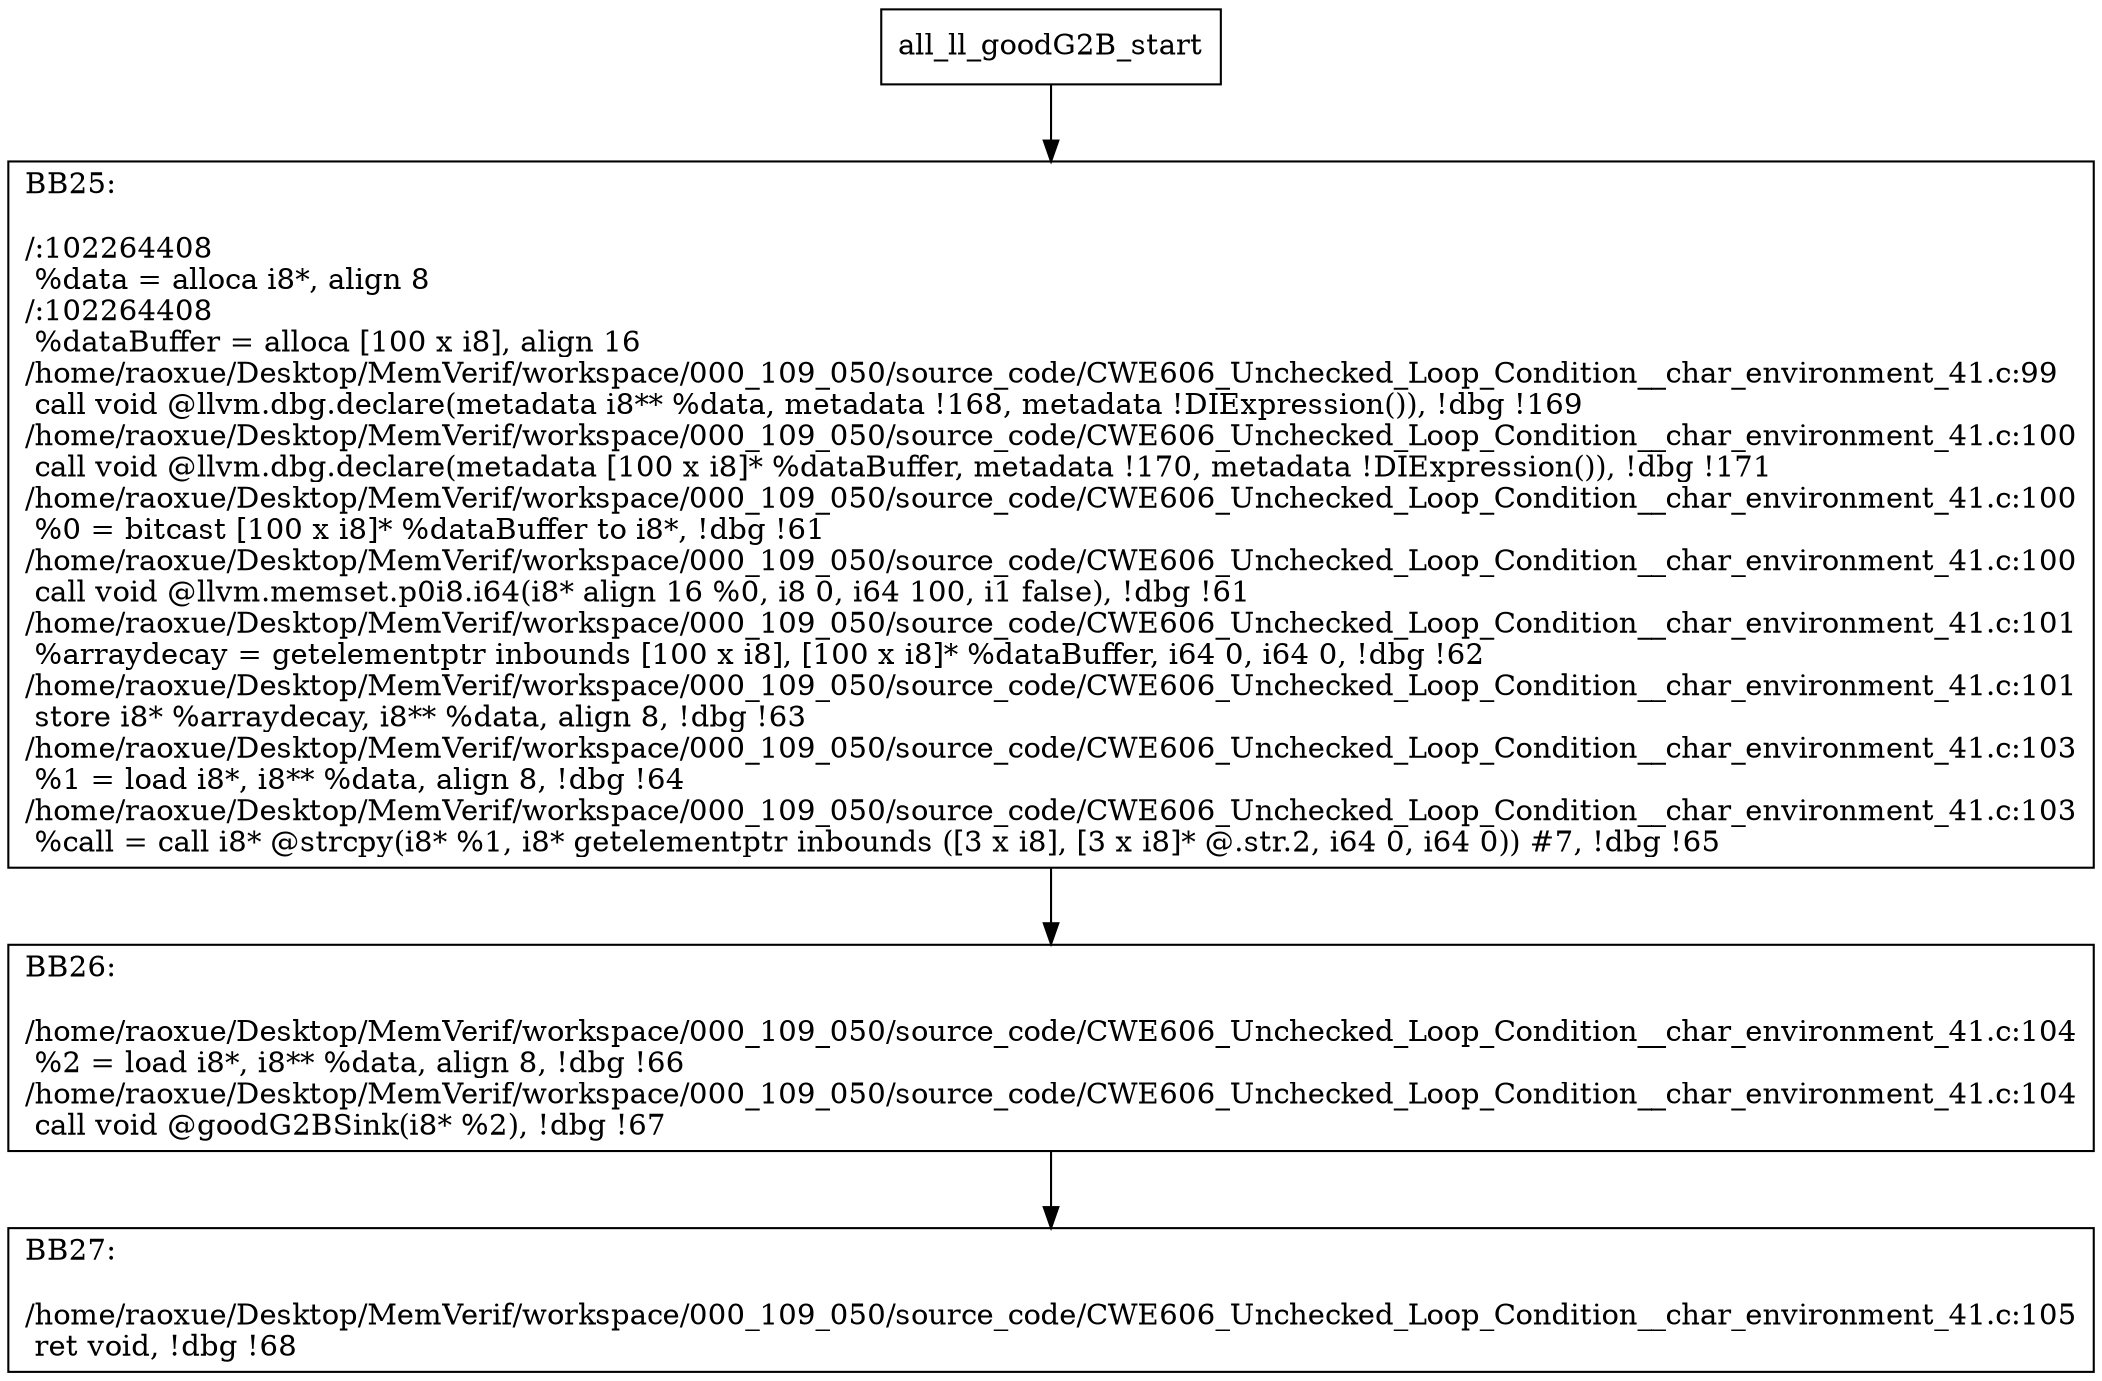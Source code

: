 digraph "CFG for'all_ll_goodG2B' function" {
	BBall_ll_goodG2B_start[shape=record,label="{all_ll_goodG2B_start}"];
	BBall_ll_goodG2B_start-> all_ll_goodG2BBB25;
	all_ll_goodG2BBB25 [shape=record, label="{BB25:\l\l/:102264408\l
  %data = alloca i8*, align 8\l
/:102264408\l
  %dataBuffer = alloca [100 x i8], align 16\l
/home/raoxue/Desktop/MemVerif/workspace/000_109_050/source_code/CWE606_Unchecked_Loop_Condition__char_environment_41.c:99\l
  call void @llvm.dbg.declare(metadata i8** %data, metadata !168, metadata !DIExpression()), !dbg !169\l
/home/raoxue/Desktop/MemVerif/workspace/000_109_050/source_code/CWE606_Unchecked_Loop_Condition__char_environment_41.c:100\l
  call void @llvm.dbg.declare(metadata [100 x i8]* %dataBuffer, metadata !170, metadata !DIExpression()), !dbg !171\l
/home/raoxue/Desktop/MemVerif/workspace/000_109_050/source_code/CWE606_Unchecked_Loop_Condition__char_environment_41.c:100\l
  %0 = bitcast [100 x i8]* %dataBuffer to i8*, !dbg !61\l
/home/raoxue/Desktop/MemVerif/workspace/000_109_050/source_code/CWE606_Unchecked_Loop_Condition__char_environment_41.c:100\l
  call void @llvm.memset.p0i8.i64(i8* align 16 %0, i8 0, i64 100, i1 false), !dbg !61\l
/home/raoxue/Desktop/MemVerif/workspace/000_109_050/source_code/CWE606_Unchecked_Loop_Condition__char_environment_41.c:101\l
  %arraydecay = getelementptr inbounds [100 x i8], [100 x i8]* %dataBuffer, i64 0, i64 0, !dbg !62\l
/home/raoxue/Desktop/MemVerif/workspace/000_109_050/source_code/CWE606_Unchecked_Loop_Condition__char_environment_41.c:101\l
  store i8* %arraydecay, i8** %data, align 8, !dbg !63\l
/home/raoxue/Desktop/MemVerif/workspace/000_109_050/source_code/CWE606_Unchecked_Loop_Condition__char_environment_41.c:103\l
  %1 = load i8*, i8** %data, align 8, !dbg !64\l
/home/raoxue/Desktop/MemVerif/workspace/000_109_050/source_code/CWE606_Unchecked_Loop_Condition__char_environment_41.c:103\l
  %call = call i8* @strcpy(i8* %1, i8* getelementptr inbounds ([3 x i8], [3 x i8]* @.str.2, i64 0, i64 0)) #7, !dbg !65\l
}"];
	all_ll_goodG2BBB25-> all_ll_goodG2BBB26;
	all_ll_goodG2BBB26 [shape=record, label="{BB26:\l\l/home/raoxue/Desktop/MemVerif/workspace/000_109_050/source_code/CWE606_Unchecked_Loop_Condition__char_environment_41.c:104\l
  %2 = load i8*, i8** %data, align 8, !dbg !66\l
/home/raoxue/Desktop/MemVerif/workspace/000_109_050/source_code/CWE606_Unchecked_Loop_Condition__char_environment_41.c:104\l
  call void @goodG2BSink(i8* %2), !dbg !67\l
}"];
	all_ll_goodG2BBB26-> all_ll_goodG2BBB27;
	all_ll_goodG2BBB27 [shape=record, label="{BB27:\l\l/home/raoxue/Desktop/MemVerif/workspace/000_109_050/source_code/CWE606_Unchecked_Loop_Condition__char_environment_41.c:105\l
  ret void, !dbg !68\l
}"];
}
